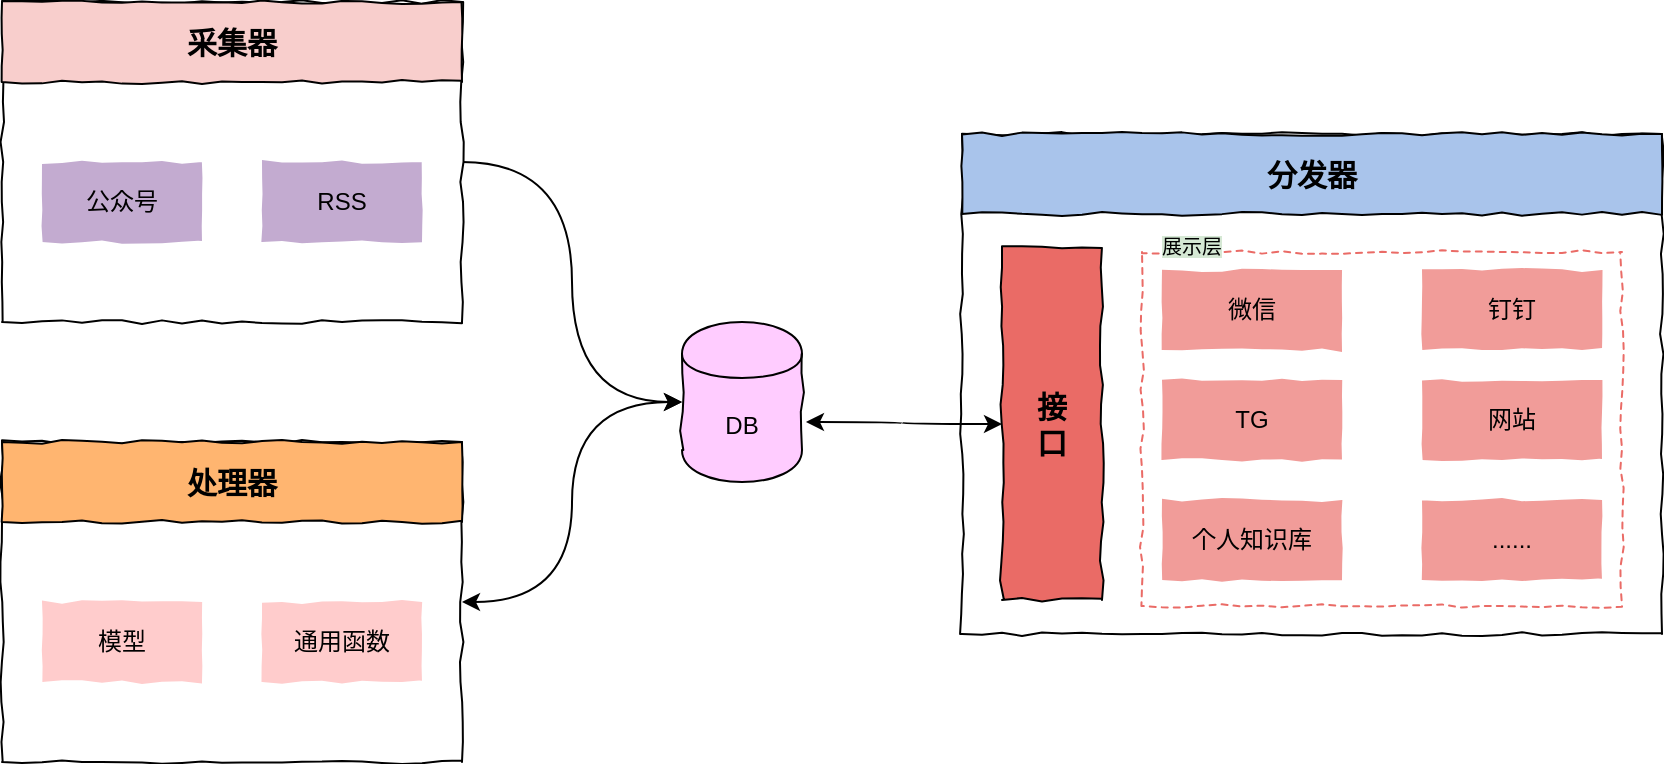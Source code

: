 <mxfile version="15.8.7" type="embed"><diagram id="ifRbPHD-4oiEYmhE_bd_" name="Page-1"><mxGraphModel dx="2196" dy="1113" grid="1" gridSize="10" guides="1" tooltips="1" connect="1" arrows="1" fold="1" page="1" pageScale="1" pageWidth="850" pageHeight="1100" background="#ffffff" math="0" shadow="0"><root><mxCell id="0"/><mxCell id="1" parent="0"/><mxCell id="12" style="rounded=0;html=1;jettySize=auto;orthogonalLoop=1;fontColor=#FFFFFF;entryX=0;entryY=0.5;entryDx=0;entryDy=0;edgeStyle=orthogonalEdgeStyle;curved=1;" parent="1" source="4" target="14" edge="1"><mxGeometry relative="1" as="geometry"/></mxCell><mxCell id="4" value="" style="rounded=0;whiteSpace=wrap;html=1;strokeColor=#000000;glass=0;comic=1;" parent="1" vertex="1"><mxGeometry x="10" y="349" width="230" height="160" as="geometry"/></mxCell><mxCell id="5" value="&lt;font style=&quot;font-size: 15px&quot;&gt;&lt;b&gt;采集器&lt;/b&gt;&lt;/font&gt;" style="rounded=0;whiteSpace=wrap;html=1;fillColor=#F8CECC;comic=1;" parent="1" vertex="1"><mxGeometry x="10" y="349" width="230" height="40" as="geometry"/></mxCell><mxCell id="6" value="&lt;font style=&quot;font-size: 12px&quot;&gt;公众号&lt;/font&gt;" style="rounded=0;whiteSpace=wrap;html=1;strokeColor=none;fillColor=#C3ABD0;comic=1;" parent="1" vertex="1"><mxGeometry x="30" y="429" width="80" height="40" as="geometry"/></mxCell><mxCell id="7" value="&lt;font style=&quot;font-size: 12px&quot;&gt;RSS&lt;/font&gt;" style="rounded=0;whiteSpace=wrap;html=1;strokeColor=none;fillColor=#C3ABD0;comic=1;" parent="1" vertex="1"><mxGeometry x="140" y="429" width="80" height="40" as="geometry"/></mxCell><mxCell id="8" value="" style="rounded=0;whiteSpace=wrap;html=1;strokeColor=#000000;glass=0;comic=1;" parent="1" vertex="1"><mxGeometry x="10" y="569" width="230" height="160" as="geometry"/></mxCell><mxCell id="9" value="&lt;span style=&quot;font-size: 15px&quot;&gt;&lt;b&gt;处理器&lt;/b&gt;&lt;/span&gt;" style="rounded=0;whiteSpace=wrap;html=1;fillColor=#FFB570;comic=1;" parent="1" vertex="1"><mxGeometry x="10" y="569" width="230" height="40" as="geometry"/></mxCell><mxCell id="10" value="&lt;font style=&quot;font-size: 12px&quot;&gt;模型&lt;/font&gt;" style="rounded=0;whiteSpace=wrap;html=1;strokeColor=none;fillColor=#FFCCCC;comic=1;gradientColor=none;" parent="1" vertex="1"><mxGeometry x="30" y="649" width="80" height="40" as="geometry"/></mxCell><mxCell id="11" value="&lt;font style=&quot;font-size: 12px&quot;&gt;通用函数&lt;/font&gt;" style="rounded=0;whiteSpace=wrap;html=1;strokeColor=none;fillColor=#FFCCCC;comic=1;gradientColor=none;" parent="1" vertex="1"><mxGeometry x="140" y="649" width="80" height="40" as="geometry"/></mxCell><mxCell id="14" value="&lt;font color=&quot;#000000&quot;&gt;DB&lt;/font&gt;" style="shape=cylinder;whiteSpace=wrap;html=1;boundedLbl=1;rounded=0;glass=0;comic=1;strokeColor=#000000;fillColor=#FFCCFF;gradientColor=none;fontColor=#FFFFFF;" parent="1" vertex="1"><mxGeometry x="350" y="509" width="60" height="80" as="geometry"/></mxCell><mxCell id="19" value="" style="rounded=0;whiteSpace=wrap;html=1;strokeColor=#000000;glass=0;comic=1;direction=south;" parent="1" vertex="1"><mxGeometry x="490" y="415" width="350" height="250" as="geometry"/></mxCell><mxCell id="20" value="&lt;font color=&quot;#000000&quot;&gt;&lt;span style=&quot;font-size: 15px&quot;&gt;&lt;b&gt;分发器&lt;/b&gt;&lt;/span&gt;&lt;/font&gt;" style="rounded=0;whiteSpace=wrap;html=1;glass=0;comic=1;strokeColor=#000000;fillColor=#A9C4EB;gradientColor=none;fontColor=#FFFFFF;direction=south;" parent="1" vertex="1"><mxGeometry x="490" y="415" width="350" height="40" as="geometry"/></mxCell><mxCell id="24" value="&lt;font style=&quot;font-size: 12px&quot;&gt;微信&lt;/font&gt;" style="rounded=0;whiteSpace=wrap;html=1;strokeColor=none;fillColor=#F19C99;comic=1;gradientColor=none;" parent="1" vertex="1"><mxGeometry x="590" y="483" width="90" height="40" as="geometry"/></mxCell><mxCell id="25" value="钉钉" style="rounded=0;whiteSpace=wrap;html=1;strokeColor=none;fillColor=#F19C99;comic=1;gradientColor=none;" parent="1" vertex="1"><mxGeometry x="720" y="483" width="90" height="40" as="geometry"/></mxCell><mxCell id="26" value="TG" style="rounded=0;whiteSpace=wrap;html=1;strokeColor=none;fillColor=#F19C99;comic=1;gradientColor=none;" parent="1" vertex="1"><mxGeometry x="590" y="538" width="90" height="40" as="geometry"/></mxCell><mxCell id="27" value="网站" style="rounded=0;whiteSpace=wrap;html=1;strokeColor=none;fillColor=#F19C99;comic=1;gradientColor=none;" parent="1" vertex="1"><mxGeometry x="720" y="538" width="90" height="40" as="geometry"/></mxCell><mxCell id="28" value="个人知识库" style="rounded=0;whiteSpace=wrap;html=1;strokeColor=none;fillColor=#F19C99;comic=1;gradientColor=none;" parent="1" vertex="1"><mxGeometry x="590" y="598" width="90" height="40" as="geometry"/></mxCell><mxCell id="29" value="......" style="rounded=0;whiteSpace=wrap;html=1;strokeColor=none;fillColor=#F19C99;comic=1;gradientColor=none;" parent="1" vertex="1"><mxGeometry x="720" y="598" width="90" height="40" as="geometry"/></mxCell><mxCell id="30" value="&lt;div style=&quot;font-size: 15px&quot;&gt;&lt;b style=&quot;letter-spacing: 0px&quot;&gt;接&lt;/b&gt;&lt;br&gt;&lt;/div&gt;&lt;div style=&quot;font-size: 15px&quot;&gt;&lt;font style=&quot;font-size: 15px&quot;&gt;&lt;b&gt;口&lt;/b&gt;&lt;/font&gt;&lt;/div&gt;" style="rounded=0;whiteSpace=wrap;html=1;comic=1;fillColor=#EA6B66;" parent="1" vertex="1"><mxGeometry x="510" y="472" width="50" height="176" as="geometry"/></mxCell><mxCell id="31" value="" style="rounded=0;whiteSpace=wrap;html=1;comic=1;strokeColor=#EA6B66;fillColor=none;dashed=1;" parent="1" vertex="1"><mxGeometry x="580" y="474" width="240" height="177" as="geometry"/></mxCell><mxCell id="33" value="" style="endArrow=classic;startArrow=classic;html=1;exitX=1.033;exitY=0.625;exitPerimeter=0;entryX=0;entryY=0.5;edgeStyle=orthogonalEdgeStyle;curved=1;" parent="1" source="14" target="30" edge="1"><mxGeometry width="50" height="50" relative="1" as="geometry"><mxPoint x="350" y="349" as="sourcePoint"/><mxPoint x="400" y="299" as="targetPoint"/></mxGeometry></mxCell><mxCell id="34" value="&lt;span style=&quot;background-color: rgb(213 , 232 , 212)&quot;&gt;展示层&lt;/span&gt;" style="text;html=1;strokeColor=none;fillColor=none;align=center;verticalAlign=middle;whiteSpace=wrap;rounded=1;dashed=1;comic=1;glass=0;fontSize=10;" parent="1" vertex="1"><mxGeometry x="580" y="462" width="50" height="17" as="geometry"/></mxCell><mxCell id="35" value="" style="endArrow=classic;startArrow=classic;html=1;edgeStyle=orthogonalEdgeStyle;curved=1;exitX=1;exitY=0.5;exitDx=0;exitDy=0;entryX=0;entryY=0.5;entryDx=0;entryDy=0;" parent="1" source="8" target="14" edge="1"><mxGeometry width="50" height="50" relative="1" as="geometry"><mxPoint x="280" y="689" as="sourcePoint"/><mxPoint x="330" y="639" as="targetPoint"/></mxGeometry></mxCell></root></mxGraphModel></diagram></mxfile>